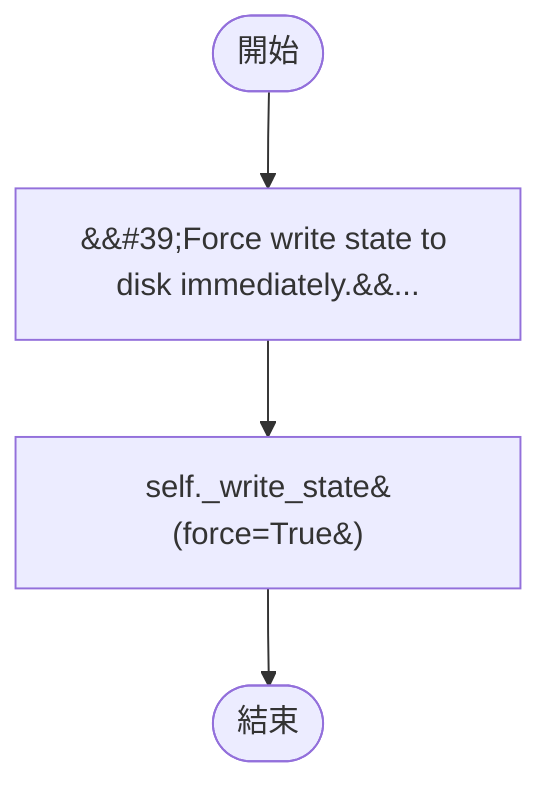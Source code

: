 flowchart TB
    n1([開始])
    n2([結束])
    n3[&amp;&#35;39;Force write state to disk immediately.&amp;&...]
    n4[self._write_state&#40;force=True&#41;]
    n1 --> n3
    n3 --> n4
    n4 --> n2